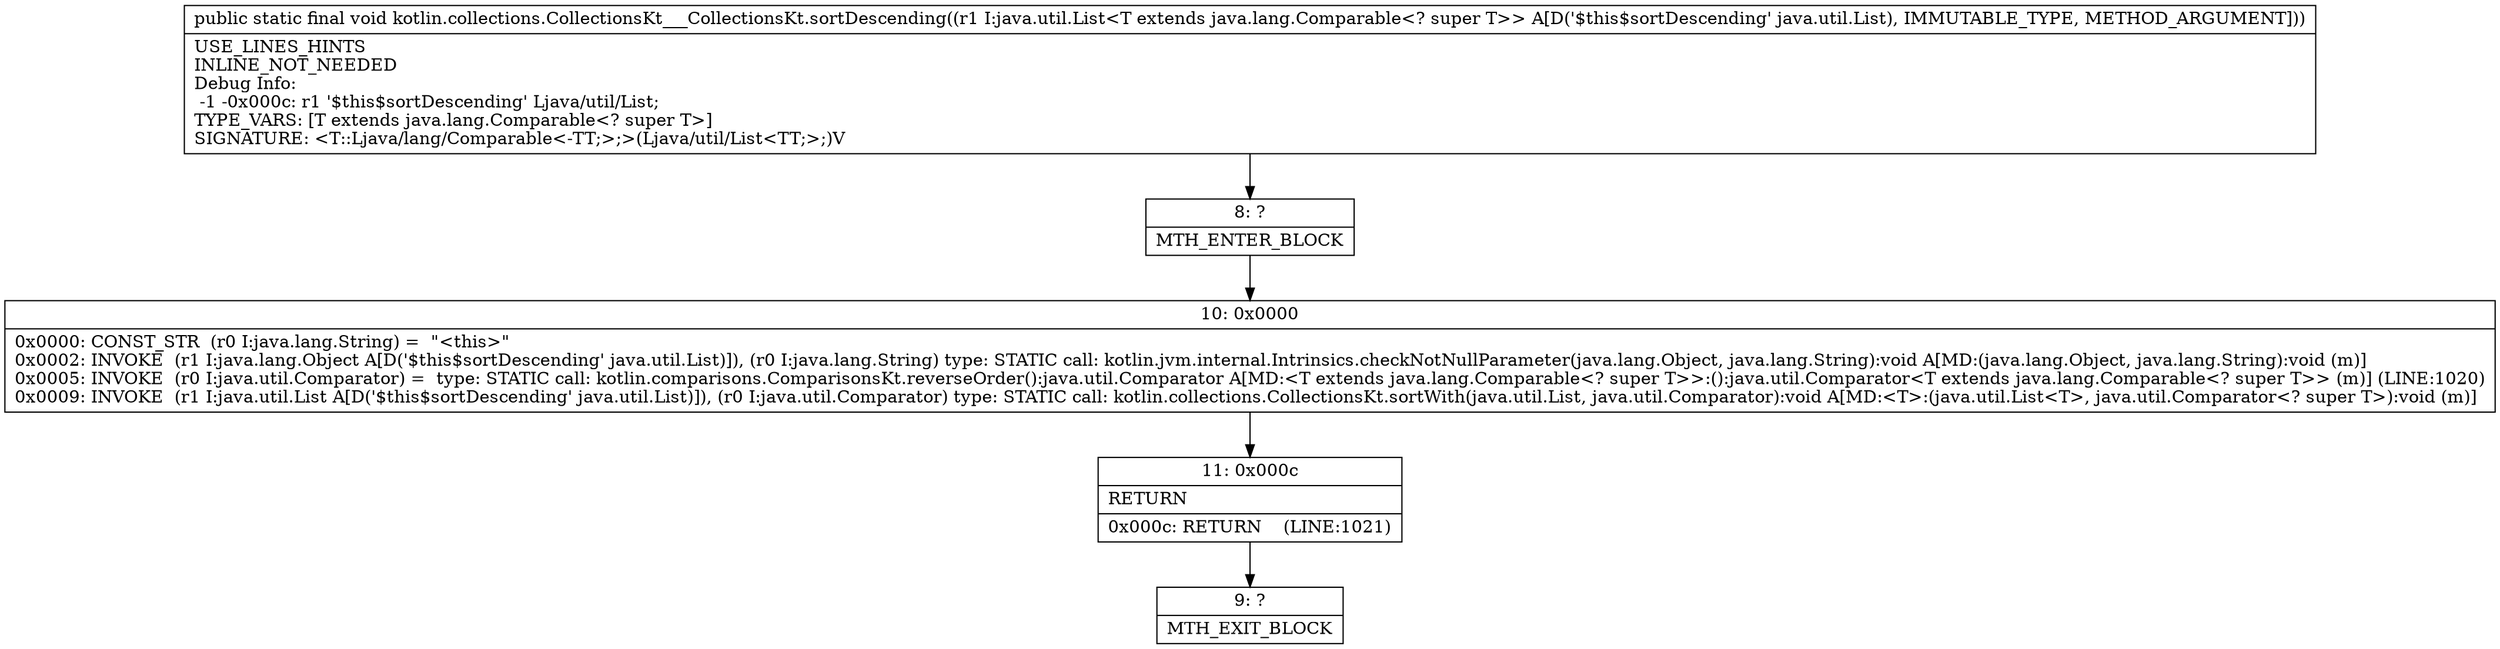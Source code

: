 digraph "CFG forkotlin.collections.CollectionsKt___CollectionsKt.sortDescending(Ljava\/util\/List;)V" {
Node_8 [shape=record,label="{8\:\ ?|MTH_ENTER_BLOCK\l}"];
Node_10 [shape=record,label="{10\:\ 0x0000|0x0000: CONST_STR  (r0 I:java.lang.String) =  \"\<this\>\" \l0x0002: INVOKE  (r1 I:java.lang.Object A[D('$this$sortDescending' java.util.List)]), (r0 I:java.lang.String) type: STATIC call: kotlin.jvm.internal.Intrinsics.checkNotNullParameter(java.lang.Object, java.lang.String):void A[MD:(java.lang.Object, java.lang.String):void (m)]\l0x0005: INVOKE  (r0 I:java.util.Comparator) =  type: STATIC call: kotlin.comparisons.ComparisonsKt.reverseOrder():java.util.Comparator A[MD:\<T extends java.lang.Comparable\<? super T\>\>:():java.util.Comparator\<T extends java.lang.Comparable\<? super T\>\> (m)] (LINE:1020)\l0x0009: INVOKE  (r1 I:java.util.List A[D('$this$sortDescending' java.util.List)]), (r0 I:java.util.Comparator) type: STATIC call: kotlin.collections.CollectionsKt.sortWith(java.util.List, java.util.Comparator):void A[MD:\<T\>:(java.util.List\<T\>, java.util.Comparator\<? super T\>):void (m)]\l}"];
Node_11 [shape=record,label="{11\:\ 0x000c|RETURN\l|0x000c: RETURN    (LINE:1021)\l}"];
Node_9 [shape=record,label="{9\:\ ?|MTH_EXIT_BLOCK\l}"];
MethodNode[shape=record,label="{public static final void kotlin.collections.CollectionsKt___CollectionsKt.sortDescending((r1 I:java.util.List\<T extends java.lang.Comparable\<? super T\>\> A[D('$this$sortDescending' java.util.List), IMMUTABLE_TYPE, METHOD_ARGUMENT]))  | USE_LINES_HINTS\lINLINE_NOT_NEEDED\lDebug Info:\l  \-1 \-0x000c: r1 '$this$sortDescending' Ljava\/util\/List;\lTYPE_VARS: [T extends java.lang.Comparable\<? super T\>]\lSIGNATURE: \<T::Ljava\/lang\/Comparable\<\-TT;\>;\>(Ljava\/util\/List\<TT;\>;)V\l}"];
MethodNode -> Node_8;Node_8 -> Node_10;
Node_10 -> Node_11;
Node_11 -> Node_9;
}

